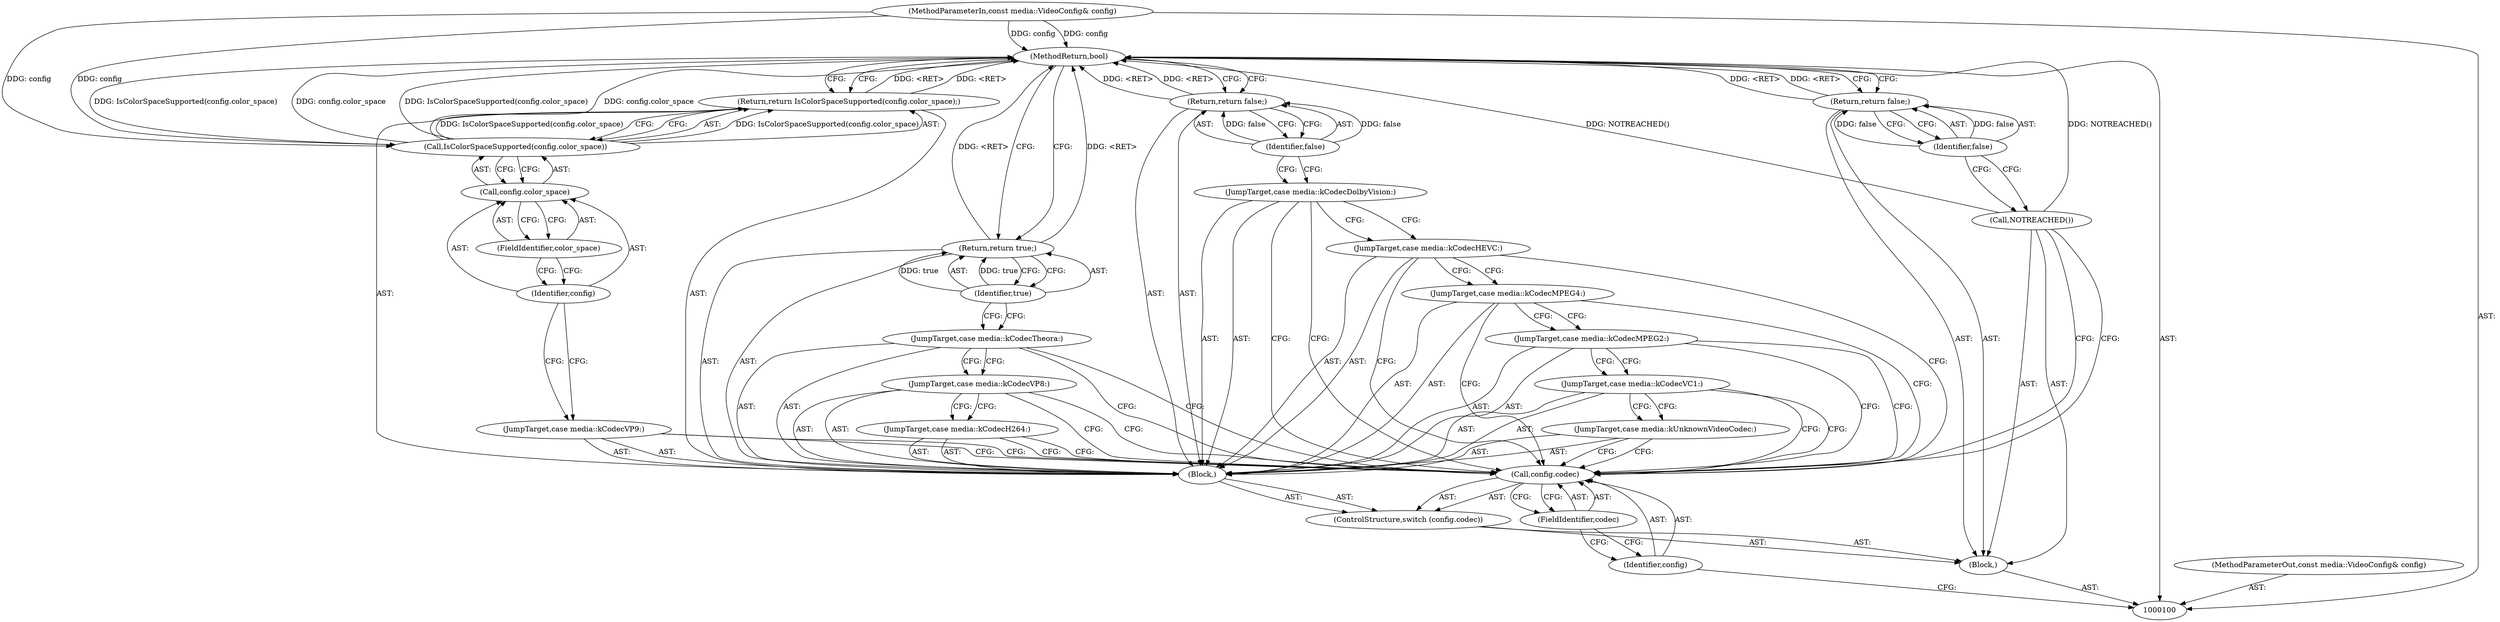 digraph "0_Chrome_2fb4f2c9c461551d43fdfa28ef4c960da81a47dd" {
"1000130" [label="(MethodReturn,bool)"];
"1000118" [label="(Identifier,true)"];
"1000117" [label="(Return,return true;)"];
"1000119" [label="(JumpTarget,case media::kUnknownVideoCodec:)"];
"1000120" [label="(JumpTarget,case media::kCodecVC1:)"];
"1000121" [label="(JumpTarget,case media::kCodecMPEG2:)"];
"1000122" [label="(JumpTarget,case media::kCodecMPEG4:)"];
"1000123" [label="(JumpTarget,case media::kCodecHEVC:)"];
"1000124" [label="(JumpTarget,case media::kCodecDolbyVision:)"];
"1000126" [label="(Identifier,false)"];
"1000125" [label="(Return,return false;)"];
"1000102" [label="(Block,)"];
"1000101" [label="(MethodParameterIn,const media::VideoConfig& config)"];
"1000148" [label="(MethodParameterOut,const media::VideoConfig& config)"];
"1000127" [label="(Call,NOTREACHED())"];
"1000128" [label="(Return,return false;)"];
"1000129" [label="(Identifier,false)"];
"1000104" [label="(Call,config.codec)"];
"1000105" [label="(Identifier,config)"];
"1000106" [label="(FieldIdentifier,codec)"];
"1000107" [label="(Block,)"];
"1000103" [label="(ControlStructure,switch (config.codec))"];
"1000108" [label="(JumpTarget,case media::kCodecVP9:)"];
"1000110" [label="(Call,IsColorSpaceSupported(config.color_space))"];
"1000111" [label="(Call,config.color_space)"];
"1000112" [label="(Identifier,config)"];
"1000113" [label="(FieldIdentifier,color_space)"];
"1000109" [label="(Return,return IsColorSpaceSupported(config.color_space);)"];
"1000114" [label="(JumpTarget,case media::kCodecH264:)"];
"1000115" [label="(JumpTarget,case media::kCodecVP8:)"];
"1000116" [label="(JumpTarget,case media::kCodecTheora:)"];
"1000130" -> "1000100"  [label="AST: "];
"1000130" -> "1000109"  [label="CFG: "];
"1000130" -> "1000117"  [label="CFG: "];
"1000130" -> "1000125"  [label="CFG: "];
"1000130" -> "1000128"  [label="CFG: "];
"1000117" -> "1000130"  [label="DDG: <RET>"];
"1000125" -> "1000130"  [label="DDG: <RET>"];
"1000110" -> "1000130"  [label="DDG: IsColorSpaceSupported(config.color_space)"];
"1000110" -> "1000130"  [label="DDG: config.color_space"];
"1000101" -> "1000130"  [label="DDG: config"];
"1000127" -> "1000130"  [label="DDG: NOTREACHED()"];
"1000128" -> "1000130"  [label="DDG: <RET>"];
"1000109" -> "1000130"  [label="DDG: <RET>"];
"1000118" -> "1000117"  [label="AST: "];
"1000118" -> "1000116"  [label="CFG: "];
"1000117" -> "1000118"  [label="CFG: "];
"1000118" -> "1000117"  [label="DDG: true"];
"1000117" -> "1000107"  [label="AST: "];
"1000117" -> "1000118"  [label="CFG: "];
"1000118" -> "1000117"  [label="AST: "];
"1000130" -> "1000117"  [label="CFG: "];
"1000117" -> "1000130"  [label="DDG: <RET>"];
"1000118" -> "1000117"  [label="DDG: true"];
"1000119" -> "1000107"  [label="AST: "];
"1000119" -> "1000104"  [label="CFG: "];
"1000120" -> "1000119"  [label="CFG: "];
"1000120" -> "1000107"  [label="AST: "];
"1000120" -> "1000104"  [label="CFG: "];
"1000120" -> "1000119"  [label="CFG: "];
"1000121" -> "1000120"  [label="CFG: "];
"1000121" -> "1000107"  [label="AST: "];
"1000121" -> "1000104"  [label="CFG: "];
"1000121" -> "1000120"  [label="CFG: "];
"1000122" -> "1000121"  [label="CFG: "];
"1000122" -> "1000107"  [label="AST: "];
"1000122" -> "1000104"  [label="CFG: "];
"1000122" -> "1000121"  [label="CFG: "];
"1000123" -> "1000122"  [label="CFG: "];
"1000123" -> "1000107"  [label="AST: "];
"1000123" -> "1000104"  [label="CFG: "];
"1000123" -> "1000122"  [label="CFG: "];
"1000124" -> "1000123"  [label="CFG: "];
"1000124" -> "1000107"  [label="AST: "];
"1000124" -> "1000104"  [label="CFG: "];
"1000124" -> "1000123"  [label="CFG: "];
"1000126" -> "1000124"  [label="CFG: "];
"1000126" -> "1000125"  [label="AST: "];
"1000126" -> "1000124"  [label="CFG: "];
"1000125" -> "1000126"  [label="CFG: "];
"1000126" -> "1000125"  [label="DDG: false"];
"1000125" -> "1000107"  [label="AST: "];
"1000125" -> "1000126"  [label="CFG: "];
"1000126" -> "1000125"  [label="AST: "];
"1000130" -> "1000125"  [label="CFG: "];
"1000125" -> "1000130"  [label="DDG: <RET>"];
"1000126" -> "1000125"  [label="DDG: false"];
"1000102" -> "1000100"  [label="AST: "];
"1000103" -> "1000102"  [label="AST: "];
"1000127" -> "1000102"  [label="AST: "];
"1000128" -> "1000102"  [label="AST: "];
"1000101" -> "1000100"  [label="AST: "];
"1000101" -> "1000130"  [label="DDG: config"];
"1000101" -> "1000110"  [label="DDG: config"];
"1000148" -> "1000100"  [label="AST: "];
"1000127" -> "1000102"  [label="AST: "];
"1000127" -> "1000104"  [label="CFG: "];
"1000129" -> "1000127"  [label="CFG: "];
"1000127" -> "1000130"  [label="DDG: NOTREACHED()"];
"1000128" -> "1000102"  [label="AST: "];
"1000128" -> "1000129"  [label="CFG: "];
"1000129" -> "1000128"  [label="AST: "];
"1000130" -> "1000128"  [label="CFG: "];
"1000128" -> "1000130"  [label="DDG: <RET>"];
"1000129" -> "1000128"  [label="DDG: false"];
"1000129" -> "1000128"  [label="AST: "];
"1000129" -> "1000127"  [label="CFG: "];
"1000128" -> "1000129"  [label="CFG: "];
"1000129" -> "1000128"  [label="DDG: false"];
"1000104" -> "1000103"  [label="AST: "];
"1000104" -> "1000106"  [label="CFG: "];
"1000105" -> "1000104"  [label="AST: "];
"1000106" -> "1000104"  [label="AST: "];
"1000108" -> "1000104"  [label="CFG: "];
"1000114" -> "1000104"  [label="CFG: "];
"1000115" -> "1000104"  [label="CFG: "];
"1000116" -> "1000104"  [label="CFG: "];
"1000119" -> "1000104"  [label="CFG: "];
"1000120" -> "1000104"  [label="CFG: "];
"1000121" -> "1000104"  [label="CFG: "];
"1000122" -> "1000104"  [label="CFG: "];
"1000123" -> "1000104"  [label="CFG: "];
"1000124" -> "1000104"  [label="CFG: "];
"1000127" -> "1000104"  [label="CFG: "];
"1000105" -> "1000104"  [label="AST: "];
"1000105" -> "1000100"  [label="CFG: "];
"1000106" -> "1000105"  [label="CFG: "];
"1000106" -> "1000104"  [label="AST: "];
"1000106" -> "1000105"  [label="CFG: "];
"1000104" -> "1000106"  [label="CFG: "];
"1000107" -> "1000103"  [label="AST: "];
"1000108" -> "1000107"  [label="AST: "];
"1000109" -> "1000107"  [label="AST: "];
"1000114" -> "1000107"  [label="AST: "];
"1000115" -> "1000107"  [label="AST: "];
"1000116" -> "1000107"  [label="AST: "];
"1000117" -> "1000107"  [label="AST: "];
"1000119" -> "1000107"  [label="AST: "];
"1000120" -> "1000107"  [label="AST: "];
"1000121" -> "1000107"  [label="AST: "];
"1000122" -> "1000107"  [label="AST: "];
"1000123" -> "1000107"  [label="AST: "];
"1000124" -> "1000107"  [label="AST: "];
"1000125" -> "1000107"  [label="AST: "];
"1000103" -> "1000102"  [label="AST: "];
"1000104" -> "1000103"  [label="AST: "];
"1000107" -> "1000103"  [label="AST: "];
"1000108" -> "1000107"  [label="AST: "];
"1000108" -> "1000104"  [label="CFG: "];
"1000112" -> "1000108"  [label="CFG: "];
"1000110" -> "1000109"  [label="AST: "];
"1000110" -> "1000111"  [label="CFG: "];
"1000111" -> "1000110"  [label="AST: "];
"1000109" -> "1000110"  [label="CFG: "];
"1000110" -> "1000130"  [label="DDG: IsColorSpaceSupported(config.color_space)"];
"1000110" -> "1000130"  [label="DDG: config.color_space"];
"1000110" -> "1000109"  [label="DDG: IsColorSpaceSupported(config.color_space)"];
"1000101" -> "1000110"  [label="DDG: config"];
"1000111" -> "1000110"  [label="AST: "];
"1000111" -> "1000113"  [label="CFG: "];
"1000112" -> "1000111"  [label="AST: "];
"1000113" -> "1000111"  [label="AST: "];
"1000110" -> "1000111"  [label="CFG: "];
"1000112" -> "1000111"  [label="AST: "];
"1000112" -> "1000108"  [label="CFG: "];
"1000113" -> "1000112"  [label="CFG: "];
"1000113" -> "1000111"  [label="AST: "];
"1000113" -> "1000112"  [label="CFG: "];
"1000111" -> "1000113"  [label="CFG: "];
"1000109" -> "1000107"  [label="AST: "];
"1000109" -> "1000110"  [label="CFG: "];
"1000110" -> "1000109"  [label="AST: "];
"1000130" -> "1000109"  [label="CFG: "];
"1000109" -> "1000130"  [label="DDG: <RET>"];
"1000110" -> "1000109"  [label="DDG: IsColorSpaceSupported(config.color_space)"];
"1000114" -> "1000107"  [label="AST: "];
"1000114" -> "1000104"  [label="CFG: "];
"1000115" -> "1000114"  [label="CFG: "];
"1000115" -> "1000107"  [label="AST: "];
"1000115" -> "1000104"  [label="CFG: "];
"1000115" -> "1000114"  [label="CFG: "];
"1000116" -> "1000115"  [label="CFG: "];
"1000116" -> "1000107"  [label="AST: "];
"1000116" -> "1000104"  [label="CFG: "];
"1000116" -> "1000115"  [label="CFG: "];
"1000118" -> "1000116"  [label="CFG: "];
}
